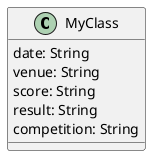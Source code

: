 @startuml "2184442141"


class MyClass{
  date: String
  venue: String
  score: String
  result: String
  competition: String
}




@enduml
